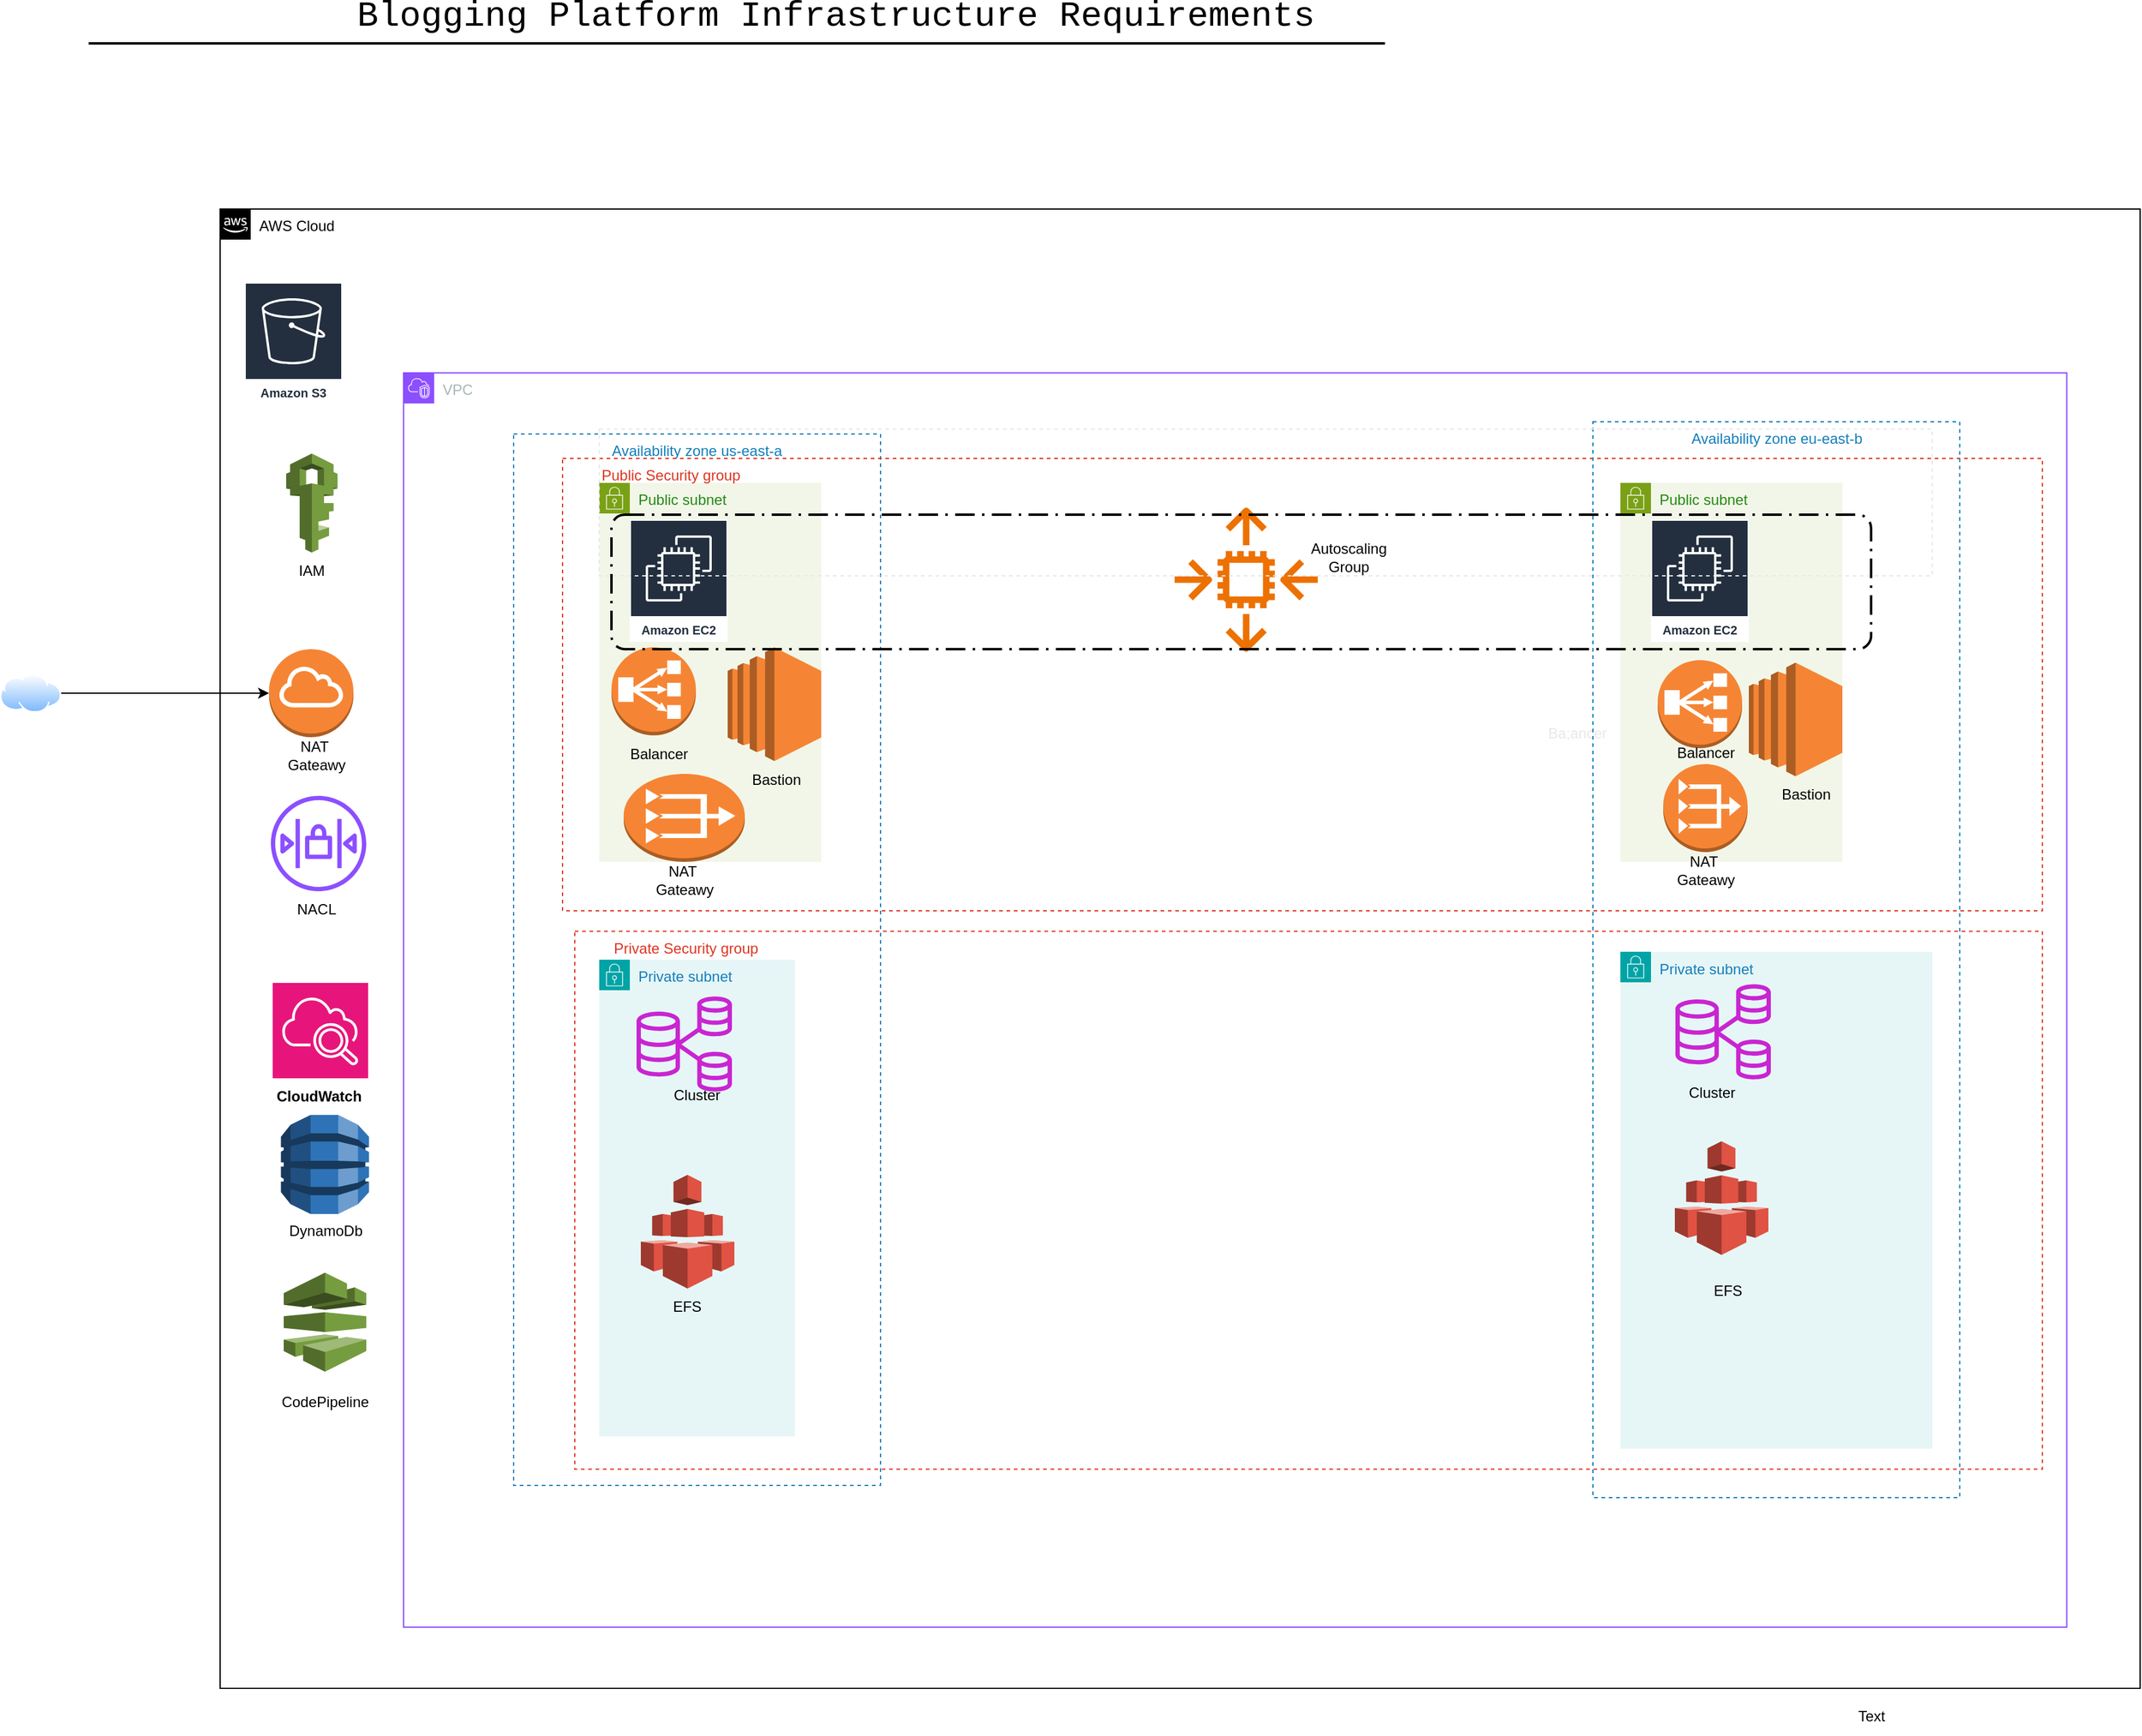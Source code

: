 <mxfile version="22.1.16" type="device">
  <diagram id="Ht1M8jgEwFfnCIfOTk4-" name="Page-1">
    <mxGraphModel dx="3241" dy="1228" grid="1" gridSize="10" guides="1" tooltips="1" connect="1" arrows="1" fold="1" page="1" pageScale="1" pageWidth="1169" pageHeight="827" math="0" shadow="0">
      <root>
        <mxCell id="0" />
        <mxCell id="1" parent="0" />
        <mxCell id="-QjtrjUzRDEMRZ5MF8oH-47" value="&lt;div style=&quot;font-family: Consolas, &amp;quot;Courier New&amp;quot;, monospace; font-weight: normal; font-size: 29px; line-height: 19px;&quot;&gt;Blogging Platform Infrastructure Requirements&lt;/div&gt;" style="text;html=1;resizable=0;points=[];autosize=1;align=left;verticalAlign=top;spacingTop=-4;fontSize=29;fontStyle=1;labelBackgroundColor=default;fontColor=#000000;" parent="1" vertex="1">
          <mxGeometry x="270" y="109.5" width="740" height="30" as="geometry" />
        </mxCell>
        <mxCell id="SCVMTBWpLvtzJIhz15lM-1" value="" style="line;strokeWidth=2;html=1;fontSize=14;labelBackgroundColor=none;" parent="1" vertex="1">
          <mxGeometry x="52.5" y="139.5" width="1060" height="10" as="geometry" />
        </mxCell>
        <mxCell id="_6TExR1_Hg6pZ1gj3lUM-34" style="edgeStyle=orthogonalEdgeStyle;rounded=0;orthogonalLoop=1;jettySize=auto;html=1;" parent="1" source="_6TExR1_Hg6pZ1gj3lUM-20" target="_6TExR1_Hg6pZ1gj3lUM-21" edge="1">
          <mxGeometry relative="1" as="geometry" />
        </mxCell>
        <mxCell id="_6TExR1_Hg6pZ1gj3lUM-20" value="" style="image;aspect=fixed;perimeter=ellipsePerimeter;html=1;align=center;shadow=0;dashed=0;spacingTop=3;image=img/lib/active_directory/internet_cloud.svg;" parent="1" vertex="1">
          <mxGeometry x="-20" y="660.25" width="50" height="31.5" as="geometry" />
        </mxCell>
        <mxCell id="_6TExR1_Hg6pZ1gj3lUM-2" value="AWS Cloud" style="points=[[0,0],[0.25,0],[0.5,0],[0.75,0],[1,0],[1,0.25],[1,0.5],[1,0.75],[1,1],[0.75,1],[0.5,1],[0.25,1],[0,1],[0,0.75],[0,0.5],[0,0.25]];outlineConnect=0;html=1;whiteSpace=wrap;fontSize=12;fontStyle=0;container=1;pointerEvents=0;collapsible=0;recursiveResize=0;shape=mxgraph.aws4.group;grIcon=mxgraph.aws4.group_aws_cloud_alt;fillColor=none;verticalAlign=top;align=left;spacingLeft=30;dashed=0;labelBackgroundColor=none;" parent="1" vertex="1">
          <mxGeometry x="160" y="280" width="1570" height="1210" as="geometry" />
        </mxCell>
        <mxCell id="_6TExR1_Hg6pZ1gj3lUM-9" value="Amazon S3" style="sketch=0;outlineConnect=0;fontColor=#232F3E;gradientColor=none;strokeColor=#ffffff;fillColor=#232F3E;dashed=0;verticalLabelPosition=middle;verticalAlign=bottom;align=center;html=1;whiteSpace=wrap;fontSize=10;fontStyle=1;spacing=3;shape=mxgraph.aws4.productIcon;prIcon=mxgraph.aws4.s3;" parent="_6TExR1_Hg6pZ1gj3lUM-2" vertex="1">
          <mxGeometry x="20" y="60" width="80" height="100" as="geometry" />
        </mxCell>
        <mxCell id="_6TExR1_Hg6pZ1gj3lUM-21" value="" style="outlineConnect=0;dashed=0;verticalLabelPosition=bottom;verticalAlign=top;align=center;html=1;shape=mxgraph.aws3.internet_gateway;fillColor=#F58534;gradientColor=none;" parent="_6TExR1_Hg6pZ1gj3lUM-2" vertex="1">
          <mxGeometry x="40" y="360" width="69" height="72" as="geometry" />
        </mxCell>
        <mxCell id="_6TExR1_Hg6pZ1gj3lUM-69" value="" style="sketch=0;points=[[0,0,0],[0.25,0,0],[0.5,0,0],[0.75,0,0],[1,0,0],[0,1,0],[0.25,1,0],[0.5,1,0],[0.75,1,0],[1,1,0],[0,0.25,0],[0,0.5,0],[0,0.75,0],[1,0.25,0],[1,0.5,0],[1,0.75,0]];points=[[0,0,0],[0.25,0,0],[0.5,0,0],[0.75,0,0],[1,0,0],[0,1,0],[0.25,1,0],[0.5,1,0],[0.75,1,0],[1,1,0],[0,0.25,0],[0,0.5,0],[0,0.75,0],[1,0.25,0],[1,0.5,0],[1,0.75,0]];outlineConnect=0;fontColor=#232F3E;fillColor=#E7157B;strokeColor=#ffffff;dashed=0;verticalLabelPosition=bottom;verticalAlign=top;align=center;html=1;fontSize=12;fontStyle=0;aspect=fixed;shape=mxgraph.aws4.resourceIcon;resIcon=mxgraph.aws4.cloudwatch_2;spacingLeft=30;fontFamily=Helvetica;" parent="_6TExR1_Hg6pZ1gj3lUM-2" vertex="1">
          <mxGeometry x="43" y="633" width="78" height="78" as="geometry" />
        </mxCell>
        <mxCell id="_6TExR1_Hg6pZ1gj3lUM-71" value="CloudWatch" style="text;html=1;strokeColor=none;fillColor=none;align=center;verticalAlign=middle;whiteSpace=wrap;rounded=0;fontSize=12;fontFamily=Helvetica;fontColor=#000000;labelBackgroundColor=none;fontStyle=1" parent="_6TExR1_Hg6pZ1gj3lUM-2" vertex="1">
          <mxGeometry x="50.5" y="711" width="60" height="30" as="geometry" />
        </mxCell>
        <mxCell id="_6TExR1_Hg6pZ1gj3lUM-72" value="NAT&amp;nbsp; Gateawy" style="text;html=1;strokeColor=none;fillColor=none;align=center;verticalAlign=middle;whiteSpace=wrap;rounded=0;fontSize=12;fontFamily=Helvetica;fontColor=#000000;" parent="_6TExR1_Hg6pZ1gj3lUM-2" vertex="1">
          <mxGeometry x="49" y="432" width="60" height="30" as="geometry" />
        </mxCell>
        <mxCell id="_6TExR1_Hg6pZ1gj3lUM-76" value="" style="sketch=0;outlineConnect=0;fontColor=#232F3E;gradientColor=none;fillColor=#8C4FFF;strokeColor=none;dashed=0;verticalLabelPosition=bottom;verticalAlign=top;align=center;html=1;fontSize=12;fontStyle=0;aspect=fixed;pointerEvents=1;shape=mxgraph.aws4.network_access_control_list;spacingLeft=30;fontFamily=Helvetica;" parent="_6TExR1_Hg6pZ1gj3lUM-2" vertex="1">
          <mxGeometry x="41.5" y="480" width="78" height="78" as="geometry" />
        </mxCell>
        <object label="" id="_6TExR1_Hg6pZ1gj3lUM-91">
          <mxCell style="outlineConnect=0;dashed=0;verticalLabelPosition=bottom;verticalAlign=top;align=center;html=1;shape=mxgraph.aws3.iam;fillColor=#759C3E;gradientColor=none;sketch=0;strokeColor=#E8E8E8;spacingLeft=30;fontFamily=Helvetica;fontSize=12;fontColor=#E8E8E8;" parent="_6TExR1_Hg6pZ1gj3lUM-2" vertex="1">
            <mxGeometry x="54" y="200" width="42" height="81" as="geometry" />
          </mxCell>
        </object>
        <mxCell id="_6TExR1_Hg6pZ1gj3lUM-95" value="" style="outlineConnect=0;dashed=0;verticalLabelPosition=bottom;verticalAlign=top;align=center;html=1;shape=mxgraph.aws3.codepipeline;fillColor=#759C3E;gradientColor=none;sketch=0;strokeColor=#E8E8E8;spacingLeft=30;fontFamily=Helvetica;fontSize=12;fontColor=#E8E8E8;" parent="_6TExR1_Hg6pZ1gj3lUM-2" vertex="1">
          <mxGeometry x="52" y="870" width="67.5" height="81" as="geometry" />
        </mxCell>
        <mxCell id="_6TExR1_Hg6pZ1gj3lUM-12" value="DynamoDb" style="outlineConnect=0;dashed=0;verticalLabelPosition=bottom;verticalAlign=top;align=center;html=1;shape=mxgraph.aws3.dynamo_db;fillColor=#2E73B8;gradientColor=none;" parent="_6TExR1_Hg6pZ1gj3lUM-2" vertex="1">
          <mxGeometry x="49.75" y="741" width="72" height="81" as="geometry" />
        </mxCell>
        <mxCell id="_6TExR1_Hg6pZ1gj3lUM-100" value="IAM" style="text;html=1;align=center;verticalAlign=middle;whiteSpace=wrap;rounded=0;fontSize=12;fontFamily=Helvetica;" parent="_6TExR1_Hg6pZ1gj3lUM-2" vertex="1">
          <mxGeometry x="44.5" y="281" width="60" height="30" as="geometry" />
        </mxCell>
        <mxCell id="_6TExR1_Hg6pZ1gj3lUM-106" value="NACL" style="text;html=1;align=center;verticalAlign=middle;whiteSpace=wrap;rounded=0;fontSize=12;fontFamily=Helvetica;" parent="_6TExR1_Hg6pZ1gj3lUM-2" vertex="1">
          <mxGeometry x="49" y="558" width="60" height="30" as="geometry" />
        </mxCell>
        <mxCell id="_6TExR1_Hg6pZ1gj3lUM-151" value="CodePipeline" style="text;html=1;align=center;verticalAlign=middle;whiteSpace=wrap;rounded=0;fontSize=12;fontFamily=Helvetica;" parent="_6TExR1_Hg6pZ1gj3lUM-2" vertex="1">
          <mxGeometry x="55.75" y="961" width="60" height="30" as="geometry" />
        </mxCell>
        <mxCell id="_6TExR1_Hg6pZ1gj3lUM-6" value="VPC" style="points=[[0,0],[0.25,0],[0.5,0],[0.75,0],[1,0],[1,0.25],[1,0.5],[1,0.75],[1,1],[0.75,1],[0.5,1],[0.25,1],[0,1],[0,0.75],[0,0.5],[0,0.25]];outlineConnect=0;gradientColor=none;html=1;whiteSpace=wrap;fontSize=12;fontStyle=0;container=1;pointerEvents=0;collapsible=0;recursiveResize=0;shape=mxgraph.aws4.group;grIcon=mxgraph.aws4.group_vpc2;strokeColor=#8C4FFF;fillColor=none;verticalAlign=top;align=left;spacingLeft=30;fontColor=#AAB7B8;dashed=0;movable=1;resizable=1;rotatable=1;deletable=1;editable=1;locked=0;connectable=1;" parent="_6TExR1_Hg6pZ1gj3lUM-2" vertex="1">
          <mxGeometry x="150" y="134" width="1360" height="1026" as="geometry" />
        </mxCell>
        <mxCell id="_6TExR1_Hg6pZ1gj3lUM-156" value="Availability zone us-east-a" style="fillColor=none;strokeColor=#147EBA;dashed=1;verticalAlign=top;fontStyle=0;fontColor=#147EBA;whiteSpace=wrap;html=1;" parent="_6TExR1_Hg6pZ1gj3lUM-6" vertex="1">
          <mxGeometry x="90" y="50" width="300" height="860" as="geometry" />
        </mxCell>
        <mxCell id="_6TExR1_Hg6pZ1gj3lUM-7" value="Private subnet" style="points=[[0,0],[0.25,0],[0.5,0],[0.75,0],[1,0],[1,0.25],[1,0.5],[1,0.75],[1,1],[0.75,1],[0.5,1],[0.25,1],[0,1],[0,0.75],[0,0.5],[0,0.25]];outlineConnect=0;gradientColor=none;html=1;whiteSpace=wrap;fontSize=12;fontStyle=0;container=1;pointerEvents=0;collapsible=0;recursiveResize=0;shape=mxgraph.aws4.group;grIcon=mxgraph.aws4.group_security_group;grStroke=0;strokeColor=#00A4A6;fillColor=#E6F6F7;verticalAlign=top;align=left;spacingLeft=30;fontColor=#147EBA;dashed=0;" parent="_6TExR1_Hg6pZ1gj3lUM-6" vertex="1">
          <mxGeometry x="995" y="473.5" width="255" height="406.5" as="geometry" />
        </mxCell>
        <mxCell id="_6TExR1_Hg6pZ1gj3lUM-13" value="" style="outlineConnect=0;dashed=0;verticalLabelPosition=bottom;verticalAlign=top;align=center;html=1;shape=mxgraph.aws3.efs;fillColor=#E05243;gradientColor=none;" parent="_6TExR1_Hg6pZ1gj3lUM-7" vertex="1">
          <mxGeometry x="44.5" y="155" width="76.5" height="93" as="geometry" />
        </mxCell>
        <mxCell id="_6TExR1_Hg6pZ1gj3lUM-149" value="Cluster" style="text;html=1;align=center;verticalAlign=middle;whiteSpace=wrap;rounded=0;fontSize=12;fontFamily=Helvetica;" parent="_6TExR1_Hg6pZ1gj3lUM-7" vertex="1">
          <mxGeometry x="44.5" y="100" width="60" height="30" as="geometry" />
        </mxCell>
        <mxCell id="_6TExR1_Hg6pZ1gj3lUM-15" value="EFS" style="text;html=1;strokeColor=none;fillColor=none;align=center;verticalAlign=middle;whiteSpace=wrap;rounded=0;" parent="_6TExR1_Hg6pZ1gj3lUM-7" vertex="1">
          <mxGeometry x="57.5" y="262.5" width="60" height="30" as="geometry" />
        </mxCell>
        <mxCell id="_Xt4jNBx-VxSrQDPc425-2" value="" style="sketch=0;outlineConnect=0;fontColor=#232F3E;gradientColor=none;fillColor=#C925D1;strokeColor=none;dashed=0;verticalLabelPosition=bottom;verticalAlign=top;align=center;html=1;fontSize=12;fontStyle=0;aspect=fixed;pointerEvents=1;shape=mxgraph.aws4.rds_multi_az_db_cluster;" parent="_6TExR1_Hg6pZ1gj3lUM-7" vertex="1">
          <mxGeometry x="45" y="26.5" width="78" height="78" as="geometry" />
        </mxCell>
        <mxCell id="_6TExR1_Hg6pZ1gj3lUM-8" value="Public subnet" style="points=[[0,0],[0.25,0],[0.5,0],[0.75,0],[1,0],[1,0.25],[1,0.5],[1,0.75],[1,1],[0.75,1],[0.5,1],[0.25,1],[0,1],[0,0.75],[0,0.5],[0,0.25]];outlineConnect=0;gradientColor=none;html=1;whiteSpace=wrap;fontSize=12;fontStyle=0;container=1;pointerEvents=0;collapsible=0;recursiveResize=0;shape=mxgraph.aws4.group;grIcon=mxgraph.aws4.group_security_group;grStroke=0;strokeColor=#7AA116;fillColor=#F2F6E8;verticalAlign=top;align=left;spacingLeft=30;fontColor=#248814;dashed=0;" parent="_6TExR1_Hg6pZ1gj3lUM-6" vertex="1">
          <mxGeometry x="160" y="90" width="181.5" height="310" as="geometry" />
        </mxCell>
        <mxCell id="_6TExR1_Hg6pZ1gj3lUM-10" value="Amazon EC2" style="sketch=0;outlineConnect=0;fontColor=#232F3E;gradientColor=none;strokeColor=#ffffff;fillColor=#232F3E;dashed=0;verticalLabelPosition=middle;verticalAlign=bottom;align=center;html=1;whiteSpace=wrap;fontSize=10;fontStyle=1;spacing=3;shape=mxgraph.aws4.productIcon;prIcon=mxgraph.aws4.ec2;" parent="_6TExR1_Hg6pZ1gj3lUM-8" vertex="1">
          <mxGeometry x="25" y="30" width="80" height="100" as="geometry" />
        </mxCell>
        <mxCell id="_6TExR1_Hg6pZ1gj3lUM-18" value="" style="outlineConnect=0;dashed=0;verticalLabelPosition=bottom;verticalAlign=top;align=center;html=1;shape=mxgraph.aws3.classic_load_balancer;fillColor=#F58534;gradientColor=none;" parent="_6TExR1_Hg6pZ1gj3lUM-8" vertex="1">
          <mxGeometry x="10" y="134.5" width="69" height="72" as="geometry" />
        </mxCell>
        <mxCell id="_6TExR1_Hg6pZ1gj3lUM-80" value="" style="outlineConnect=0;dashed=0;verticalLabelPosition=bottom;verticalAlign=top;align=center;html=1;shape=mxgraph.aws3.ec2;fillColor=#F58534;gradientColor=none;sketch=0;strokeColor=#E8E8E8;spacingLeft=30;fontFamily=Helvetica;fontSize=12;fontColor=#E8E8E8;" parent="_6TExR1_Hg6pZ1gj3lUM-8" vertex="1">
          <mxGeometry x="105" y="134.5" width="76.5" height="93" as="geometry" />
        </mxCell>
        <mxCell id="_6TExR1_Hg6pZ1gj3lUM-79" value="Balancer" style="text;html=1;strokeColor=none;fillColor=none;align=center;verticalAlign=middle;whiteSpace=wrap;rounded=0;fontSize=12;fontFamily=Helvetica;fontColor=#000000;" parent="_6TExR1_Hg6pZ1gj3lUM-8" vertex="1">
          <mxGeometry x="19" y="206.5" width="60" height="30" as="geometry" />
        </mxCell>
        <mxCell id="_6TExR1_Hg6pZ1gj3lUM-84" value="Bastion" style="text;html=1;strokeColor=none;fillColor=none;align=center;verticalAlign=middle;whiteSpace=wrap;rounded=0;fontSize=12;fontFamily=Helvetica;fontColor=#000000;" parent="_6TExR1_Hg6pZ1gj3lUM-8" vertex="1">
          <mxGeometry x="115" y="227.5" width="60" height="30" as="geometry" />
        </mxCell>
        <mxCell id="_6TExR1_Hg6pZ1gj3lUM-52" value="Private subnet" style="points=[[0,0],[0.25,0],[0.5,0],[0.75,0],[1,0],[1,0.25],[1,0.5],[1,0.75],[1,1],[0.75,1],[0.5,1],[0.25,1],[0,1],[0,0.75],[0,0.5],[0,0.25]];outlineConnect=0;gradientColor=none;html=1;whiteSpace=wrap;fontSize=12;fontStyle=0;container=1;pointerEvents=0;collapsible=0;recursiveResize=0;shape=mxgraph.aws4.group;grIcon=mxgraph.aws4.group_security_group;grStroke=0;strokeColor=#00A4A6;fillColor=#E6F6F7;verticalAlign=top;align=left;spacingLeft=30;fontColor=#147EBA;dashed=0;" parent="_6TExR1_Hg6pZ1gj3lUM-6" vertex="1">
          <mxGeometry x="160" y="480" width="160" height="390" as="geometry" />
        </mxCell>
        <mxCell id="_6TExR1_Hg6pZ1gj3lUM-55" value="" style="outlineConnect=0;dashed=0;verticalLabelPosition=bottom;verticalAlign=top;align=center;html=1;shape=mxgraph.aws3.efs;fillColor=#E05243;gradientColor=none;" parent="_6TExR1_Hg6pZ1gj3lUM-52" vertex="1">
          <mxGeometry x="34" y="176" width="76.5" height="93" as="geometry" />
        </mxCell>
        <mxCell id="_6TExR1_Hg6pZ1gj3lUM-58" value="EFS" style="text;html=1;strokeColor=none;fillColor=none;align=center;verticalAlign=middle;whiteSpace=wrap;rounded=0;" parent="_6TExR1_Hg6pZ1gj3lUM-52" vertex="1">
          <mxGeometry x="42.25" y="269" width="60" height="30" as="geometry" />
        </mxCell>
        <mxCell id="_6TExR1_Hg6pZ1gj3lUM-107" value="Cluster" style="text;html=1;align=center;verticalAlign=middle;whiteSpace=wrap;rounded=0;fontSize=12;fontFamily=Helvetica;" parent="_6TExR1_Hg6pZ1gj3lUM-52" vertex="1">
          <mxGeometry x="50" y="96" width="60" height="30" as="geometry" />
        </mxCell>
        <mxCell id="_6TExR1_Hg6pZ1gj3lUM-48" value="Public subnet" style="points=[[0,0],[0.25,0],[0.5,0],[0.75,0],[1,0],[1,0.25],[1,0.5],[1,0.75],[1,1],[0.75,1],[0.5,1],[0.25,1],[0,1],[0,0.75],[0,0.5],[0,0.25]];outlineConnect=0;gradientColor=none;html=1;whiteSpace=wrap;fontSize=12;fontStyle=0;container=1;pointerEvents=0;collapsible=0;recursiveResize=0;shape=mxgraph.aws4.group;grIcon=mxgraph.aws4.group_security_group;grStroke=0;strokeColor=#7AA116;fillColor=#F2F6E8;verticalAlign=top;align=left;spacingLeft=30;fontColor=#248814;dashed=0;" parent="_6TExR1_Hg6pZ1gj3lUM-6" vertex="1">
          <mxGeometry x="995" y="90" width="181.5" height="310" as="geometry" />
        </mxCell>
        <mxCell id="_6TExR1_Hg6pZ1gj3lUM-49" value="Amazon EC2" style="sketch=0;outlineConnect=0;fontColor=#232F3E;gradientColor=none;strokeColor=#ffffff;fillColor=#232F3E;dashed=0;verticalLabelPosition=middle;verticalAlign=bottom;align=center;html=1;whiteSpace=wrap;fontSize=10;fontStyle=1;spacing=3;shape=mxgraph.aws4.productIcon;prIcon=mxgraph.aws4.ec2;" parent="_6TExR1_Hg6pZ1gj3lUM-48" vertex="1">
          <mxGeometry x="25" y="30" width="80" height="100" as="geometry" />
        </mxCell>
        <mxCell id="_6TExR1_Hg6pZ1gj3lUM-50" value="" style="outlineConnect=0;dashed=0;verticalLabelPosition=bottom;verticalAlign=top;align=center;html=1;shape=mxgraph.aws3.classic_load_balancer;fillColor=#F58534;gradientColor=none;" parent="_6TExR1_Hg6pZ1gj3lUM-48" vertex="1">
          <mxGeometry x="30.5" y="145" width="69" height="72" as="geometry" />
        </mxCell>
        <mxCell id="_6TExR1_Hg6pZ1gj3lUM-152" value="Balancer" style="text;html=1;strokeColor=none;fillColor=none;align=center;verticalAlign=middle;whiteSpace=wrap;rounded=0;fontSize=12;fontFamily=Helvetica;fontColor=#000000;" parent="_6TExR1_Hg6pZ1gj3lUM-48" vertex="1">
          <mxGeometry x="39.5" y="206" width="60" height="30" as="geometry" />
        </mxCell>
        <mxCell id="91E8p9dxRkwPBvJ-ZZeT-2" value="" style="outlineConnect=0;dashed=0;verticalLabelPosition=bottom;verticalAlign=top;align=center;html=1;shape=mxgraph.aws3.ec2;fillColor=#F58534;gradientColor=none;sketch=0;strokeColor=#E8E8E8;spacingLeft=30;fontFamily=Helvetica;fontSize=12;fontColor=#E8E8E8;" vertex="1" parent="_6TExR1_Hg6pZ1gj3lUM-48">
          <mxGeometry x="105" y="147" width="76.5" height="93" as="geometry" />
        </mxCell>
        <mxCell id="91E8p9dxRkwPBvJ-ZZeT-3" value="Bastion" style="text;html=1;strokeColor=none;fillColor=none;align=center;verticalAlign=middle;whiteSpace=wrap;rounded=0;fontSize=12;fontFamily=Helvetica;fontColor=#000000;" vertex="1" parent="_6TExR1_Hg6pZ1gj3lUM-48">
          <mxGeometry x="121.5" y="240" width="60" height="30" as="geometry" />
        </mxCell>
        <mxCell id="_6TExR1_Hg6pZ1gj3lUM-63" value="" style="sketch=0;outlineConnect=0;fontColor=#232F3E;gradientColor=none;fillColor=#ED7100;strokeColor=none;dashed=0;verticalLabelPosition=bottom;verticalAlign=top;align=center;html=1;fontSize=12;fontStyle=0;aspect=fixed;pointerEvents=1;shape=mxgraph.aws4.auto_scaling2;spacingLeft=30;fontFamily=Helvetica;" parent="_6TExR1_Hg6pZ1gj3lUM-6" vertex="1">
          <mxGeometry x="630" y="110" width="118" height="118" as="geometry" />
        </mxCell>
        <mxCell id="_6TExR1_Hg6pZ1gj3lUM-78" value="Ba;ancer" style="text;html=1;strokeColor=none;fillColor=none;align=center;verticalAlign=middle;whiteSpace=wrap;rounded=0;fontSize=12;fontFamily=Helvetica;fontColor=#E8E8E8;" parent="_6TExR1_Hg6pZ1gj3lUM-6" vertex="1">
          <mxGeometry x="930" y="280" width="60" height="30" as="geometry" />
        </mxCell>
        <mxCell id="_6TExR1_Hg6pZ1gj3lUM-82" value="" style="outlineConnect=0;dashed=0;verticalLabelPosition=bottom;verticalAlign=top;align=center;html=1;shape=mxgraph.aws3.vpc_nat_gateway;fillColor=#F58534;gradientColor=none;sketch=0;strokeColor=#E8E8E8;spacingLeft=30;fontFamily=Helvetica;fontSize=12;fontColor=#E8E8E8;" parent="_6TExR1_Hg6pZ1gj3lUM-6" vertex="1">
          <mxGeometry x="180" y="328" width="99" height="72" as="geometry" />
        </mxCell>
        <mxCell id="_6TExR1_Hg6pZ1gj3lUM-83" value="" style="outlineConnect=0;dashed=0;verticalLabelPosition=bottom;verticalAlign=top;align=center;html=1;shape=mxgraph.aws3.vpc_nat_gateway;fillColor=#F58534;gradientColor=none;sketch=0;strokeColor=#E8E8E8;spacingLeft=30;fontFamily=Helvetica;fontSize=12;fontColor=#E8E8E8;" parent="_6TExR1_Hg6pZ1gj3lUM-6" vertex="1">
          <mxGeometry x="1030" y="320" width="69" height="72" as="geometry" />
        </mxCell>
        <mxCell id="_6TExR1_Hg6pZ1gj3lUM-75" value="Public Security group" style="fillColor=none;strokeColor=#DD3522;verticalAlign=top;fontStyle=0;fontColor=#DD3522;whiteSpace=wrap;html=1;dashed=1;sketch=0;align=left;spacingLeft=30;fontFamily=Helvetica;fontSize=12;" parent="_6TExR1_Hg6pZ1gj3lUM-6" vertex="1">
          <mxGeometry x="130" y="70" width="1210" height="370" as="geometry" />
        </mxCell>
        <mxCell id="_6TExR1_Hg6pZ1gj3lUM-153" value="NAT&amp;nbsp; Gateawy" style="text;html=1;strokeColor=none;fillColor=none;align=center;verticalAlign=middle;whiteSpace=wrap;rounded=0;fontSize=12;fontFamily=Helvetica;fontColor=#000000;" parent="_6TExR1_Hg6pZ1gj3lUM-6" vertex="1">
          <mxGeometry x="199.5" y="400" width="60" height="30" as="geometry" />
        </mxCell>
        <mxCell id="_6TExR1_Hg6pZ1gj3lUM-155" value="NAT&amp;nbsp; Gateawy" style="text;html=1;strokeColor=none;fillColor=none;align=center;verticalAlign=middle;whiteSpace=wrap;rounded=0;fontSize=12;fontFamily=Helvetica;fontColor=#000000;" parent="_6TExR1_Hg6pZ1gj3lUM-6" vertex="1">
          <mxGeometry x="1034.5" y="392" width="60" height="30" as="geometry" />
        </mxCell>
        <mxCell id="_Xt4jNBx-VxSrQDPc425-1" value="" style="sketch=0;outlineConnect=0;fontColor=#232F3E;gradientColor=none;fillColor=#C925D1;strokeColor=none;dashed=0;verticalLabelPosition=bottom;verticalAlign=top;align=center;html=1;fontSize=12;fontStyle=0;aspect=fixed;pointerEvents=1;shape=mxgraph.aws4.rds_multi_az_db_cluster;" parent="_6TExR1_Hg6pZ1gj3lUM-6" vertex="1">
          <mxGeometry x="190.5" y="510" width="78" height="78" as="geometry" />
        </mxCell>
        <mxCell id="_6TExR1_Hg6pZ1gj3lUM-157" value="Availability zone eu-east-b" style="fillColor=none;strokeColor=#147EBA;dashed=1;verticalAlign=top;fontStyle=0;fontColor=#147EBA;whiteSpace=wrap;html=1;" parent="_6TExR1_Hg6pZ1gj3lUM-6" vertex="1">
          <mxGeometry x="972.5" y="40" width="300" height="880" as="geometry" />
        </mxCell>
        <mxCell id="_6TExR1_Hg6pZ1gj3lUM-81" value="Private Security group" style="fillColor=none;strokeColor=#DD3522;verticalAlign=top;fontStyle=0;fontColor=#DD3522;whiteSpace=wrap;html=1;dashed=1;sketch=0;align=left;spacingLeft=30;fontFamily=Helvetica;fontSize=12;" parent="_6TExR1_Hg6pZ1gj3lUM-6" vertex="1">
          <mxGeometry x="140" y="456.75" width="1200" height="440" as="geometry" />
        </mxCell>
        <mxCell id="_6TExR1_Hg6pZ1gj3lUM-67" value="" style="rounded=0;whiteSpace=wrap;html=1;dashed=1;sketch=0;strokeColor=#E8E8E8;align=left;verticalAlign=top;spacingLeft=30;fontFamily=Helvetica;fontSize=12;fontColor=#E8E8E8;fillColor=none;gradientColor=none;" parent="1" vertex="1">
          <mxGeometry x="470" y="460" width="1090" height="120" as="geometry" />
        </mxCell>
        <mxCell id="_6TExR1_Hg6pZ1gj3lUM-103" value="Autoscaling Group" style="text;html=1;align=center;verticalAlign=middle;whiteSpace=wrap;rounded=0;fontSize=12;fontFamily=Helvetica;" parent="1" vertex="1">
          <mxGeometry x="1052.5" y="550" width="60" height="30" as="geometry" />
        </mxCell>
        <mxCell id="_6TExR1_Hg6pZ1gj3lUM-104" value="" style="rounded=1;arcSize=10;dashed=1;fillColor=none;gradientColor=none;dashPattern=8 3 1 3;strokeWidth=2;" parent="1" vertex="1">
          <mxGeometry x="480" y="530" width="1030" height="110" as="geometry" />
        </mxCell>
        <mxCell id="_Xt4jNBx-VxSrQDPc425-4" value="Text" style="text;html=1;align=center;verticalAlign=middle;resizable=0;points=[];autosize=1;strokeColor=none;fillColor=none;" parent="1" vertex="1">
          <mxGeometry x="1485" y="1498" width="50" height="30" as="geometry" />
        </mxCell>
      </root>
    </mxGraphModel>
  </diagram>
</mxfile>
